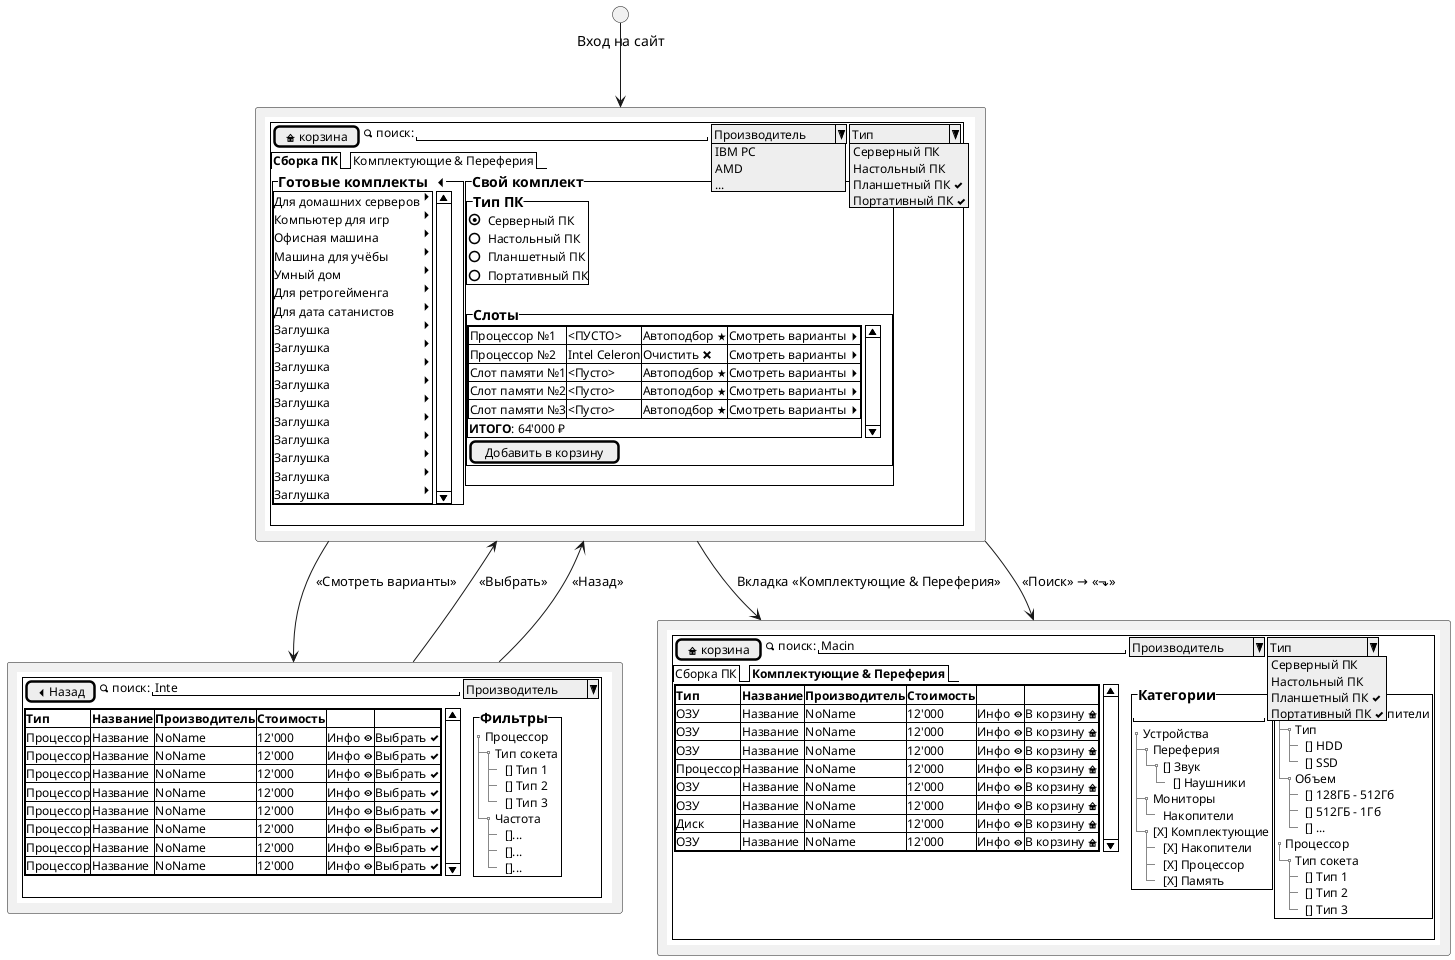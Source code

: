 @startuml


rectangle selector [{{
    salt 
    salt
    {+
    { [<&caret-left> Назад] | <&magnifying-glass> поиск: |"Inte                                  " | ^ Производитель ^ }
    {
    {SI
    {#
            <b>Тип</b> | <b>Название</b> | <b>Производитель</b> | <b>Стоимость</b> | . | .
            Процессор | Название | NoName | 12'000 | Инфо <&eye> | Выбрать <&check>
            Процессор | Название | NoName | 12'000 | Инфо <&eye> | Выбрать <&check>
            Процессор | Название | NoName | 12'000 | Инфо <&eye> | Выбрать <&check>
            Процессор | Название | NoName | 12'000 | Инфо <&eye> | Выбрать <&check>
            Процессор | Название | NoName | 12'000 | Инфо <&eye> | Выбрать <&check>
            Процессор | Название | NoName | 12'000 | Инфо <&eye> | Выбрать <&check>
            Процессор | Название | NoName | 12'000 | Инфо <&eye> | Выбрать <&check>
            Процессор | Название | NoName | 12'000  | Инфо <&eye> | Выбрать <&check>
        }
    } | {^== Фильтры
        {T
        + Процессор
        ++ Тип сокета
        +++ [] Тип 1
        +++ [] Тип 2
        +++ [] Тип 3
        ++ Частота
        +++ []...
        +++ []...
        +++ []...
        }
    }
    }
    }
}}]

rectangle pc_editor [{{
salt
{+
    { [<&basket> корзина] | <&magnifying-glass> поиск: |"                                    " | ^ Производитель ^ IBM PC ^ AMD ^ ... ^ | ^ Тип        ^ Серверный ПК ^ Настольный ПК ^ Планшетный ПК <&check> ^ Портативный ПК <&check> ^ }
    {/ <b>Сборка ПК</b> | Комплектующие & Переферия  }
    {
        {^==Готовые комплекты  <&caret-left>            
        {SI
        Для домашних серверов   |  <&caret-right>
        Компьютер для игр       |  <&caret-right>
        Офисная машина          |  <&caret-right>
        Машина для учёбы        |  <&caret-right>
        Умный дом               |  <&caret-right>
        Для ретрогейменга       |  <&caret-right>
        Для дата сатанистов     |  <&caret-right>
        Заглушка     |  <&caret-right>
        Заглушка     |  <&caret-right>
        Заглушка     |  <&caret-right>
        Заглушка     |  <&caret-right>
        Заглушка     |  <&caret-right>
        Заглушка     |  <&caret-right>
        Заглушка     |  <&caret-right>
        Заглушка     |  <&caret-right>
        Заглушка     |  <&caret-right>
        Заглушка     |  <&caret-right>
        }
        } | {^==Свой комплект
            {^==Тип ПК
                (X) Серверный ПК
                ( ) Настольный ПК
                ( ) Планшетный ПК
                ( ) Портативный ПК
            }
            {^==Слоты
                {SI
                {#
                Процессор №1   | <ПУСТО> | Автоподбор <&star>  | Смотреть варианты <&caret-right>
                Процессор №2   | Intel Celeron | Очистить <&x> | Смотреть варианты <&caret-right>
                Слот памяти №1 | <Пусто> |  Автоподбор <&star> | Смотреть варианты <&caret-right>
                Слот памяти №2 | <Пусто> |  Автоподбор <&star> | Смотреть варианты <&caret-right>
                Слот памяти №3 | <Пусто> |  Автоподбор <&star> | Смотреть варианты <&caret-right> 
                }
                <b>ИТОГО</b>: 64'000 ₽
                }
                [Добавить в корзину]
            }

        }
    }
}
}
}}]
 
rectangle component_search [{{
    salt
    {+
    { [<&basket> корзина] | <&magnifying-glass> поиск: |"Macin                                 " | ^ Производитель ^ | ^ Тип        ^ Серверный ПК ^ Настольный ПК ^ Планшетный ПК <&check> ^ Портативный ПК <&check> ^ }
    {/ Сборка ПК | <b>Комплектующие & Переферия</b>  }
    {
    {SI
    {#
            <b>Тип</b> | <b>Название</b> | <b>Производитель</b> | <b>Стоимость</b> | . | .
            ОЗУ | Название | NoName | 12'000 | Инфо <&eye> | В корзину <&basket>
            ОЗУ | Название | NoName | 12'000 | Инфо <&eye>| В корзину <&basket>
            ОЗУ | Название | NoName | 12'000 | Инфо <&eye>| В корзину <&basket>
            Процессор | Название | NoName | 12'000 | Инфо <&eye> | В корзину <&basket>
            ОЗУ | Название | NoName | 12'000 | Инфо <&eye>| В корзину <&basket>
            ОЗУ | Название | NoName | 12'000 | Инфо <&eye>| В корзину <&basket>
            Диск | Название | NoName | 12'000 | Инфо <&eye>| В корзину <&basket>
            ОЗУ | Название | NoName | 12'000  | Инфо <&eye>| В корзину <&basket>
        }
    } | {^==Категории
            "                "
            {T
              + Устройства
              ++ Переферия
              +++ [] Звук
              ++++ [] Наушники
              ++ Мониторы
              +++ Накопители
              ++ [X] Комплектующие
              +++ [X] Накопители
              +++ [X] Процессор
              +++ [X] Память
            }
    } | {^== Фильтры
        {T
        + Внутренние накопители
        ++ Тип
        +++ [] HDD
        +++ [] SSD
        ++ Объем
        +++ [] 128ГБ - 512Гб
        +++ [] 512ГБ - 1Гб
        +++ [] ...
        + Процессор
        ++ Тип сокета
        +++ [] Тип 1
        +++ [] Тип 2
        +++ [] Тип 3
        }
    }
    }
    }
}}]

circle "Вход на сайт" as C
C --> pc_editor
pc_editor --> component_search: " Вкладка «Комплектующие & Переферия» "
pc_editor --> component_search: " «Поиск» → «⬎» "

pc_editor --> selector: " «Смотреть варианты» "
pc_editor <-- selector: " «Выбрать» "
pc_editor <-- selector: " «Назад» "

@enduml